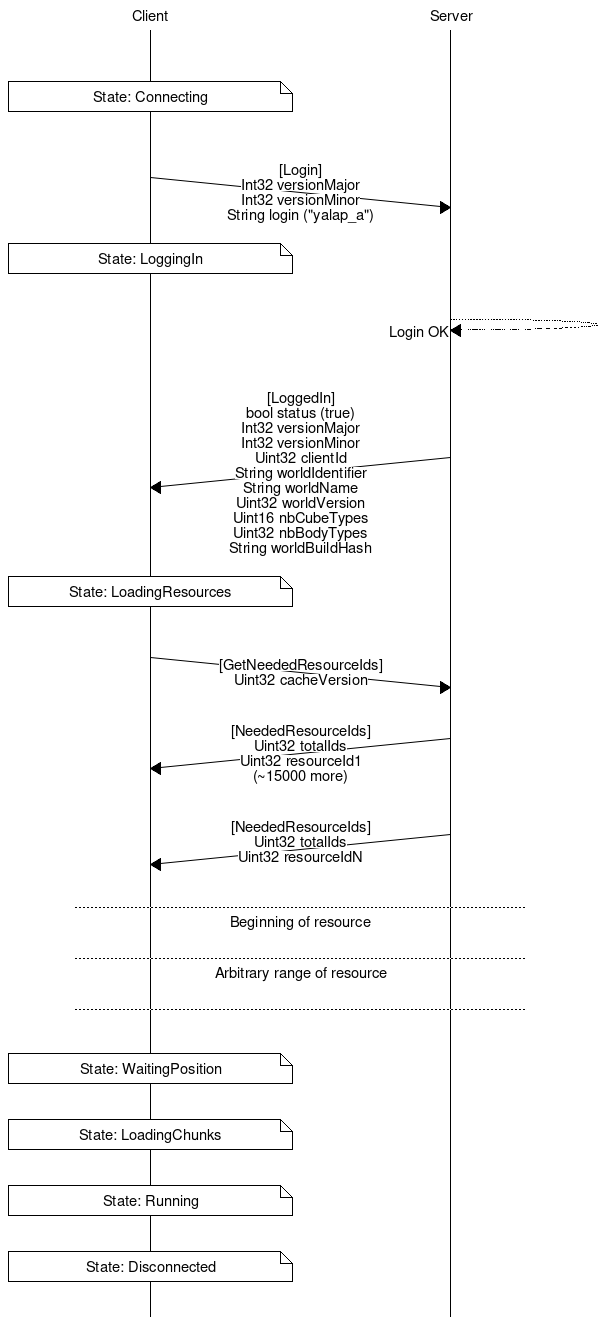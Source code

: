 msc {
    arcgradient=30, wordwraparcs=1;

    c [label="Client"], s [label="Server"];

    |||;
    c note c [label="State: Connecting"];
    c => s [label="[Login]\nInt32 versionMajor\nInt32 versionMinor\nString login (\"yalap_a\")"];
    c note c [label="State: LoggingIn"];
    s >> s [label="Login OK"];
    s => c [label="[LoggedIn]\nbool status (true)\nInt32 versionMajor\nInt32 versionMinor\nUint32 clientId\nString worldIdentifier\nString worldName\nUint32 worldVersion\nUint16 nbCubeTypes\nUint32 nbBodyTypes\nString worldBuildHash"];
    c note c [label="State: LoadingResources"];
    c => s [label="[GetNeededResourceIds]\nUint32 cacheVersion"];
    s => c [label="[NeededResourceIds]\nUint32 totalIds\nUint32 resourceId1\n(~15000 more)"];
    s => c [label="[NeededResourceIds]\nUint32 totalIds\nUint32 resourceIdN\n"];
    --- [label="Beginning of resource"];
    --- [label="Arbitrary range of resource"];
    ---;
    c note c [label="State: WaitingPosition"];
    c note c [label="State: LoadingChunks"];
    c note c [label="State: Running"];
    c note c [label="State: Disconnected"];
}

